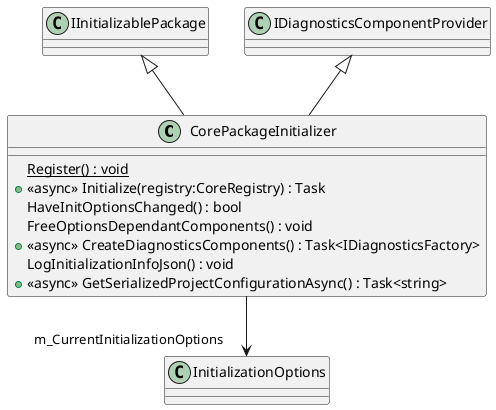 @startuml
class CorePackageInitializer {
    {static} Register() : void
    + <<async>> Initialize(registry:CoreRegistry) : Task
    HaveInitOptionsChanged() : bool
    FreeOptionsDependantComponents() : void
    + <<async>> CreateDiagnosticsComponents() : Task<IDiagnosticsFactory>
    LogInitializationInfoJson() : void
    + <<async>> GetSerializedProjectConfigurationAsync() : Task<string>
}
IInitializablePackage <|-- CorePackageInitializer
IDiagnosticsComponentProvider <|-- CorePackageInitializer
CorePackageInitializer --> "m_CurrentInitializationOptions" InitializationOptions
@enduml
